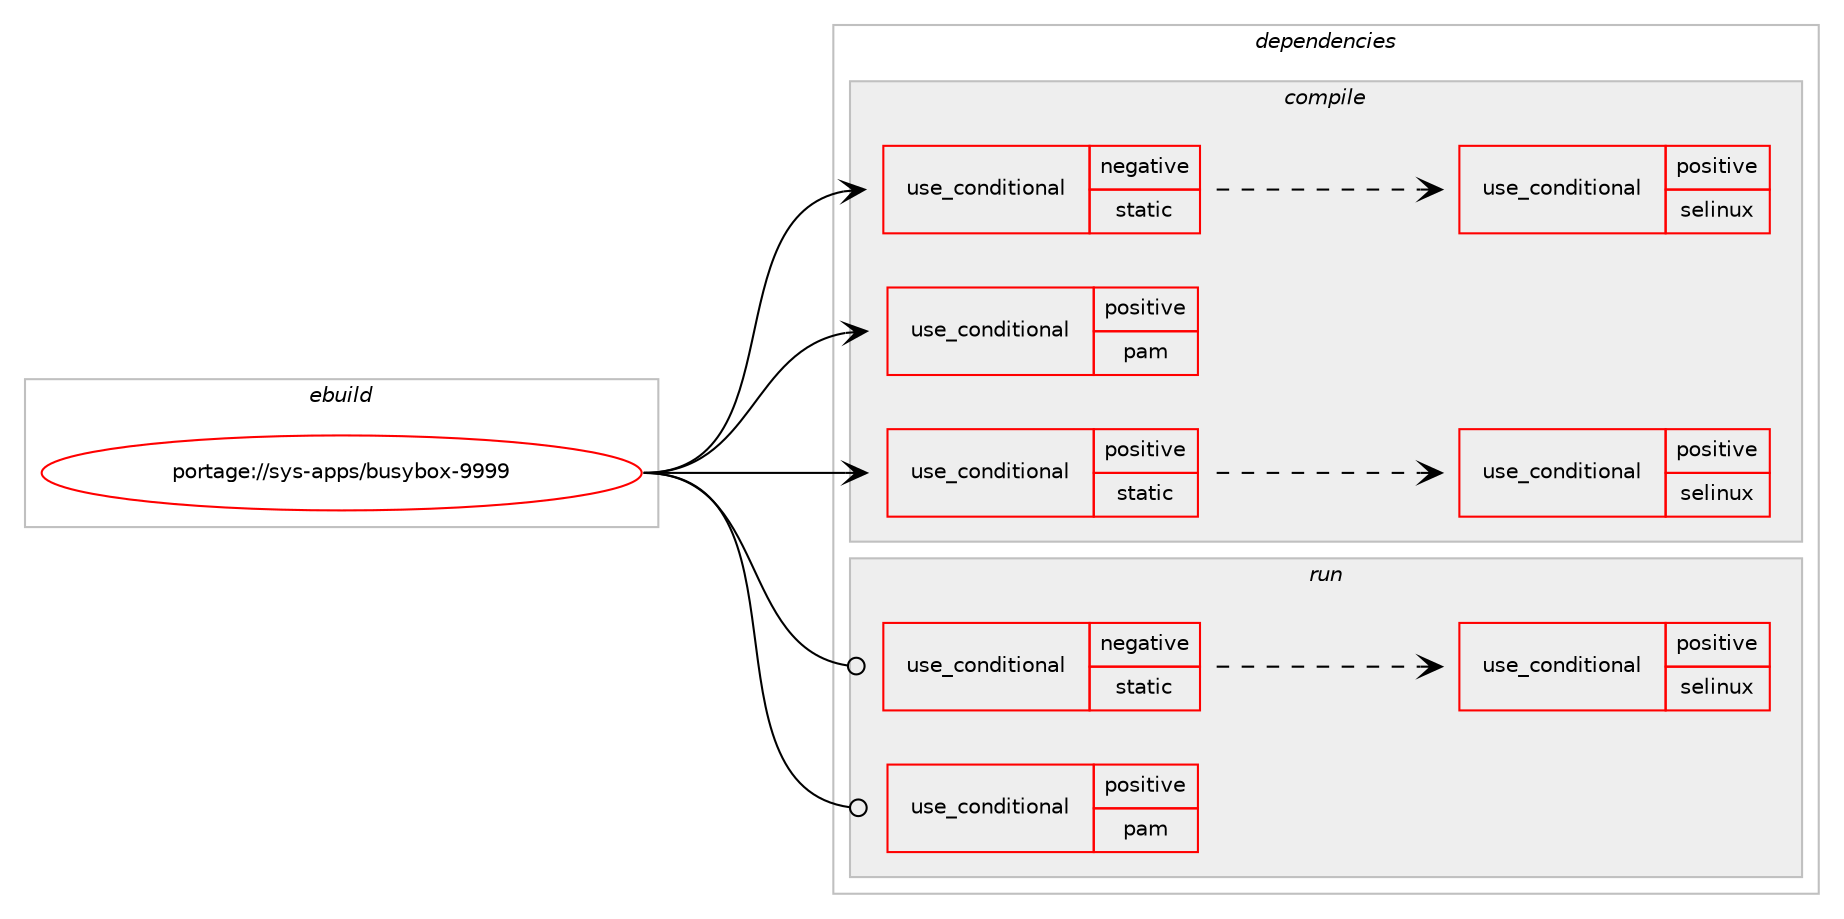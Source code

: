 digraph prolog {

# *************
# Graph options
# *************

newrank=true;
concentrate=true;
compound=true;
graph [rankdir=LR,fontname=Helvetica,fontsize=10,ranksep=1.5];#, ranksep=2.5, nodesep=0.2];
edge  [arrowhead=vee];
node  [fontname=Helvetica,fontsize=10];

# **********
# The ebuild
# **********

subgraph cluster_leftcol {
color=gray;
rank=same;
label=<<i>ebuild</i>>;
id [label="portage://sys-apps/busybox-9999", color=red, width=4, href="../sys-apps/busybox-9999.svg"];
}

# ****************
# The dependencies
# ****************

subgraph cluster_midcol {
color=gray;
label=<<i>dependencies</i>>;
subgraph cluster_compile {
fillcolor="#eeeeee";
style=filled;
label=<<i>compile</i>>;
subgraph cond9223 {
dependency12816 [label=<<TABLE BORDER="0" CELLBORDER="1" CELLSPACING="0" CELLPADDING="4"><TR><TD ROWSPAN="3" CELLPADDING="10">use_conditional</TD></TR><TR><TD>negative</TD></TR><TR><TD>static</TD></TR></TABLE>>, shape=none, color=red];
# *** BEGIN UNKNOWN DEPENDENCY TYPE (TODO) ***
# dependency12816 -> package_dependency(portage://sys-apps/busybox-9999,install,no,virtual,libc,none,[,,],[],[])
# *** END UNKNOWN DEPENDENCY TYPE (TODO) ***

# *** BEGIN UNKNOWN DEPENDENCY TYPE (TODO) ***
# dependency12816 -> package_dependency(portage://sys-apps/busybox-9999,install,no,virtual,libcrypt,none,[,,],any_same_slot,[])
# *** END UNKNOWN DEPENDENCY TYPE (TODO) ***

subgraph cond9224 {
dependency12817 [label=<<TABLE BORDER="0" CELLBORDER="1" CELLSPACING="0" CELLPADDING="4"><TR><TD ROWSPAN="3" CELLPADDING="10">use_conditional</TD></TR><TR><TD>positive</TD></TR><TR><TD>selinux</TD></TR></TABLE>>, shape=none, color=red];
# *** BEGIN UNKNOWN DEPENDENCY TYPE (TODO) ***
# dependency12817 -> package_dependency(portage://sys-apps/busybox-9999,install,no,sys-libs,libselinux,none,[,,],[],[])
# *** END UNKNOWN DEPENDENCY TYPE (TODO) ***

}
dependency12816:e -> dependency12817:w [weight=20,style="dashed",arrowhead="vee"];
}
id:e -> dependency12816:w [weight=20,style="solid",arrowhead="vee"];
subgraph cond9225 {
dependency12818 [label=<<TABLE BORDER="0" CELLBORDER="1" CELLSPACING="0" CELLPADDING="4"><TR><TD ROWSPAN="3" CELLPADDING="10">use_conditional</TD></TR><TR><TD>positive</TD></TR><TR><TD>pam</TD></TR></TABLE>>, shape=none, color=red];
# *** BEGIN UNKNOWN DEPENDENCY TYPE (TODO) ***
# dependency12818 -> package_dependency(portage://sys-apps/busybox-9999,install,no,sys-libs,pam,none,[,,],[],[])
# *** END UNKNOWN DEPENDENCY TYPE (TODO) ***

}
id:e -> dependency12818:w [weight=20,style="solid",arrowhead="vee"];
subgraph cond9226 {
dependency12819 [label=<<TABLE BORDER="0" CELLBORDER="1" CELLSPACING="0" CELLPADDING="4"><TR><TD ROWSPAN="3" CELLPADDING="10">use_conditional</TD></TR><TR><TD>positive</TD></TR><TR><TD>static</TD></TR></TABLE>>, shape=none, color=red];
# *** BEGIN UNKNOWN DEPENDENCY TYPE (TODO) ***
# dependency12819 -> package_dependency(portage://sys-apps/busybox-9999,install,no,virtual,libcrypt,none,[,,],[],[use(enable(static-libs),none)])
# *** END UNKNOWN DEPENDENCY TYPE (TODO) ***

subgraph cond9227 {
dependency12820 [label=<<TABLE BORDER="0" CELLBORDER="1" CELLSPACING="0" CELLPADDING="4"><TR><TD ROWSPAN="3" CELLPADDING="10">use_conditional</TD></TR><TR><TD>positive</TD></TR><TR><TD>selinux</TD></TR></TABLE>>, shape=none, color=red];
# *** BEGIN UNKNOWN DEPENDENCY TYPE (TODO) ***
# dependency12820 -> package_dependency(portage://sys-apps/busybox-9999,install,no,sys-libs,libselinux,none,[,,],[],[use(enable(static-libs),positive)])
# *** END UNKNOWN DEPENDENCY TYPE (TODO) ***

}
dependency12819:e -> dependency12820:w [weight=20,style="dashed",arrowhead="vee"];
}
id:e -> dependency12819:w [weight=20,style="solid",arrowhead="vee"];
# *** BEGIN UNKNOWN DEPENDENCY TYPE (TODO) ***
# id -> package_dependency(portage://sys-apps/busybox-9999,install,no,sys-kernel,linux-headers,none,[,,],[],[])
# *** END UNKNOWN DEPENDENCY TYPE (TODO) ***

}
subgraph cluster_compileandrun {
fillcolor="#eeeeee";
style=filled;
label=<<i>compile and run</i>>;
}
subgraph cluster_run {
fillcolor="#eeeeee";
style=filled;
label=<<i>run</i>>;
subgraph cond9228 {
dependency12821 [label=<<TABLE BORDER="0" CELLBORDER="1" CELLSPACING="0" CELLPADDING="4"><TR><TD ROWSPAN="3" CELLPADDING="10">use_conditional</TD></TR><TR><TD>negative</TD></TR><TR><TD>static</TD></TR></TABLE>>, shape=none, color=red];
# *** BEGIN UNKNOWN DEPENDENCY TYPE (TODO) ***
# dependency12821 -> package_dependency(portage://sys-apps/busybox-9999,run,no,virtual,libc,none,[,,],[],[])
# *** END UNKNOWN DEPENDENCY TYPE (TODO) ***

# *** BEGIN UNKNOWN DEPENDENCY TYPE (TODO) ***
# dependency12821 -> package_dependency(portage://sys-apps/busybox-9999,run,no,virtual,libcrypt,none,[,,],any_same_slot,[])
# *** END UNKNOWN DEPENDENCY TYPE (TODO) ***

subgraph cond9229 {
dependency12822 [label=<<TABLE BORDER="0" CELLBORDER="1" CELLSPACING="0" CELLPADDING="4"><TR><TD ROWSPAN="3" CELLPADDING="10">use_conditional</TD></TR><TR><TD>positive</TD></TR><TR><TD>selinux</TD></TR></TABLE>>, shape=none, color=red];
# *** BEGIN UNKNOWN DEPENDENCY TYPE (TODO) ***
# dependency12822 -> package_dependency(portage://sys-apps/busybox-9999,run,no,sys-libs,libselinux,none,[,,],[],[])
# *** END UNKNOWN DEPENDENCY TYPE (TODO) ***

}
dependency12821:e -> dependency12822:w [weight=20,style="dashed",arrowhead="vee"];
}
id:e -> dependency12821:w [weight=20,style="solid",arrowhead="odot"];
subgraph cond9230 {
dependency12823 [label=<<TABLE BORDER="0" CELLBORDER="1" CELLSPACING="0" CELLPADDING="4"><TR><TD ROWSPAN="3" CELLPADDING="10">use_conditional</TD></TR><TR><TD>positive</TD></TR><TR><TD>pam</TD></TR></TABLE>>, shape=none, color=red];
# *** BEGIN UNKNOWN DEPENDENCY TYPE (TODO) ***
# dependency12823 -> package_dependency(portage://sys-apps/busybox-9999,run,no,sys-libs,pam,none,[,,],[],[])
# *** END UNKNOWN DEPENDENCY TYPE (TODO) ***

}
id:e -> dependency12823:w [weight=20,style="solid",arrowhead="odot"];
}
}

# **************
# The candidates
# **************

subgraph cluster_choices {
rank=same;
color=gray;
label=<<i>candidates</i>>;

}

}

